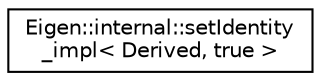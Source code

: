 digraph "Graphical Class Hierarchy"
{
  edge [fontname="Helvetica",fontsize="10",labelfontname="Helvetica",labelfontsize="10"];
  node [fontname="Helvetica",fontsize="10",shape=record];
  rankdir="LR";
  Node1 [label="Eigen::internal::setIdentity\l_impl\< Derived, true \>",height=0.2,width=0.4,color="black", fillcolor="white", style="filled",URL="$struct_eigen_1_1internal_1_1set_identity__impl_3_01_derived_00_01true_01_4.html"];
}
